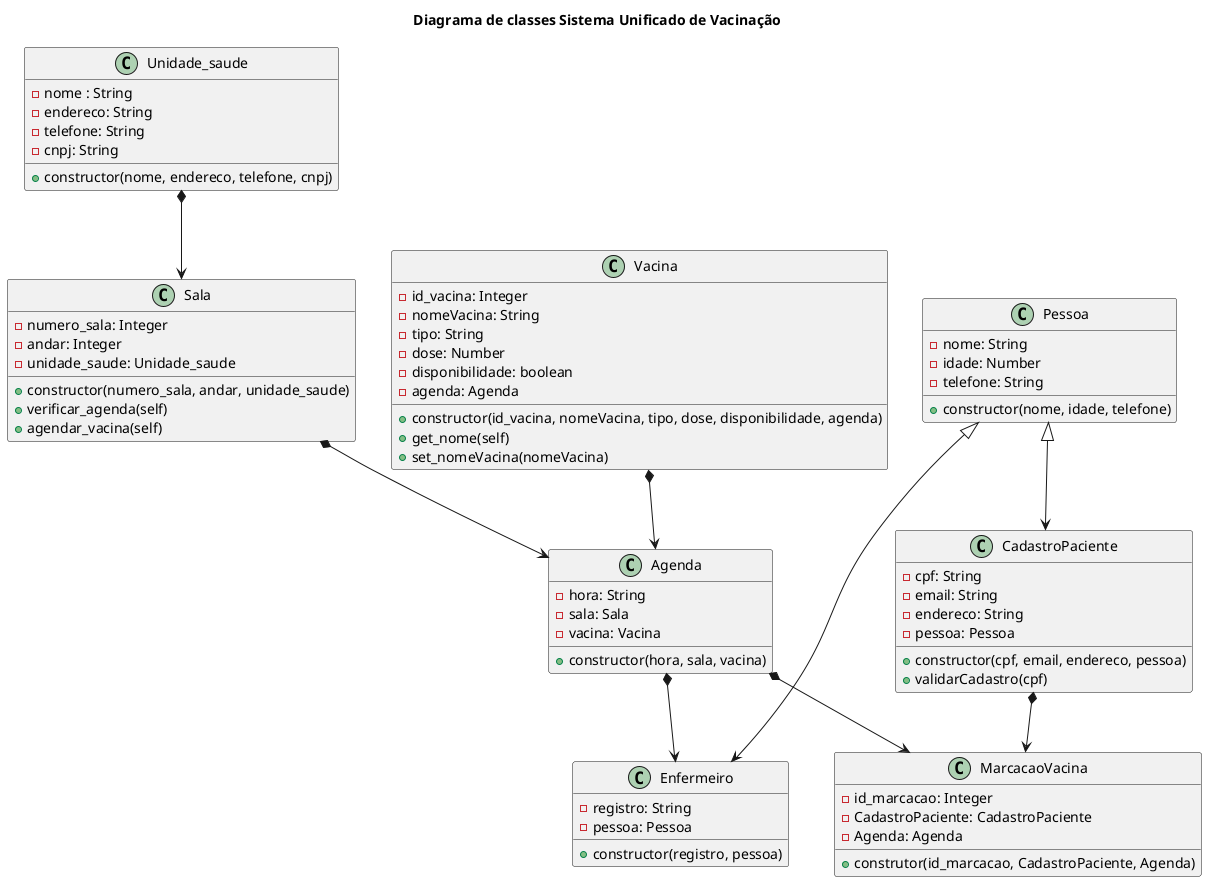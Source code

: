 @startuml 

title Diagrama de classes Sistema Unificado de Vacinação

class Unidade_saude{
    - nome : String
    - endereco: String
    - telefone: String
    - cnpj: String
    + constructor(nome, endereco, telefone, cnpj)
}

class Sala{
    - numero_sala: Integer
    - andar: Integer
    - unidade_saude: Unidade_saude 
    + constructor(numero_sala, andar, unidade_saude)
    + verificar_agenda(self)
    + agendar_vacina(self)
}

class Agenda{
    - hora: String
    - sala: Sala
    - vacina: Vacina
    + constructor(hora, sala, vacina)
}


Class Vacina{
    - id_vacina: Integer
    - nomeVacina: String
    - tipo: String
    - dose: Number
    - disponibilidade: boolean
    - agenda: Agenda
    + constructor(id_vacina, nomeVacina, tipo, dose, disponibilidade, agenda)
    + get_nome(self)
    + set_nomeVacina(nomeVacina)
}

class Pessoa{
    - nome: String
    - idade: Number
    - telefone: String
    + constructor(nome, idade, telefone)
}

class CadastroPaciente {
    - cpf: String
    - email: String
    - endereco: String
    - pessoa: Pessoa
    + constructor(cpf, email, endereco, pessoa)
    + validarCadastro(cpf)
}

class Enfermeiro {
    - registro: String
    - pessoa: Pessoa
    + constructor(registro, pessoa)
}

class MarcacaoVacina{
    - id_marcacao: Integer
    - CadastroPaciente: CadastroPaciente
    - Agenda: Agenda
    + construtor(id_marcacao, CadastroPaciente, Agenda)
}

Pessoa <|--> CadastroPaciente
Pessoa <|--> Enfermeiro
Unidade_saude *--> Sala
Sala *--> Agenda
Vacina *--> Agenda
Agenda *--> Enfermeiro
CadastroPaciente *--> MarcacaoVacina
Agenda *--> MarcacaoVacina

@enduml
